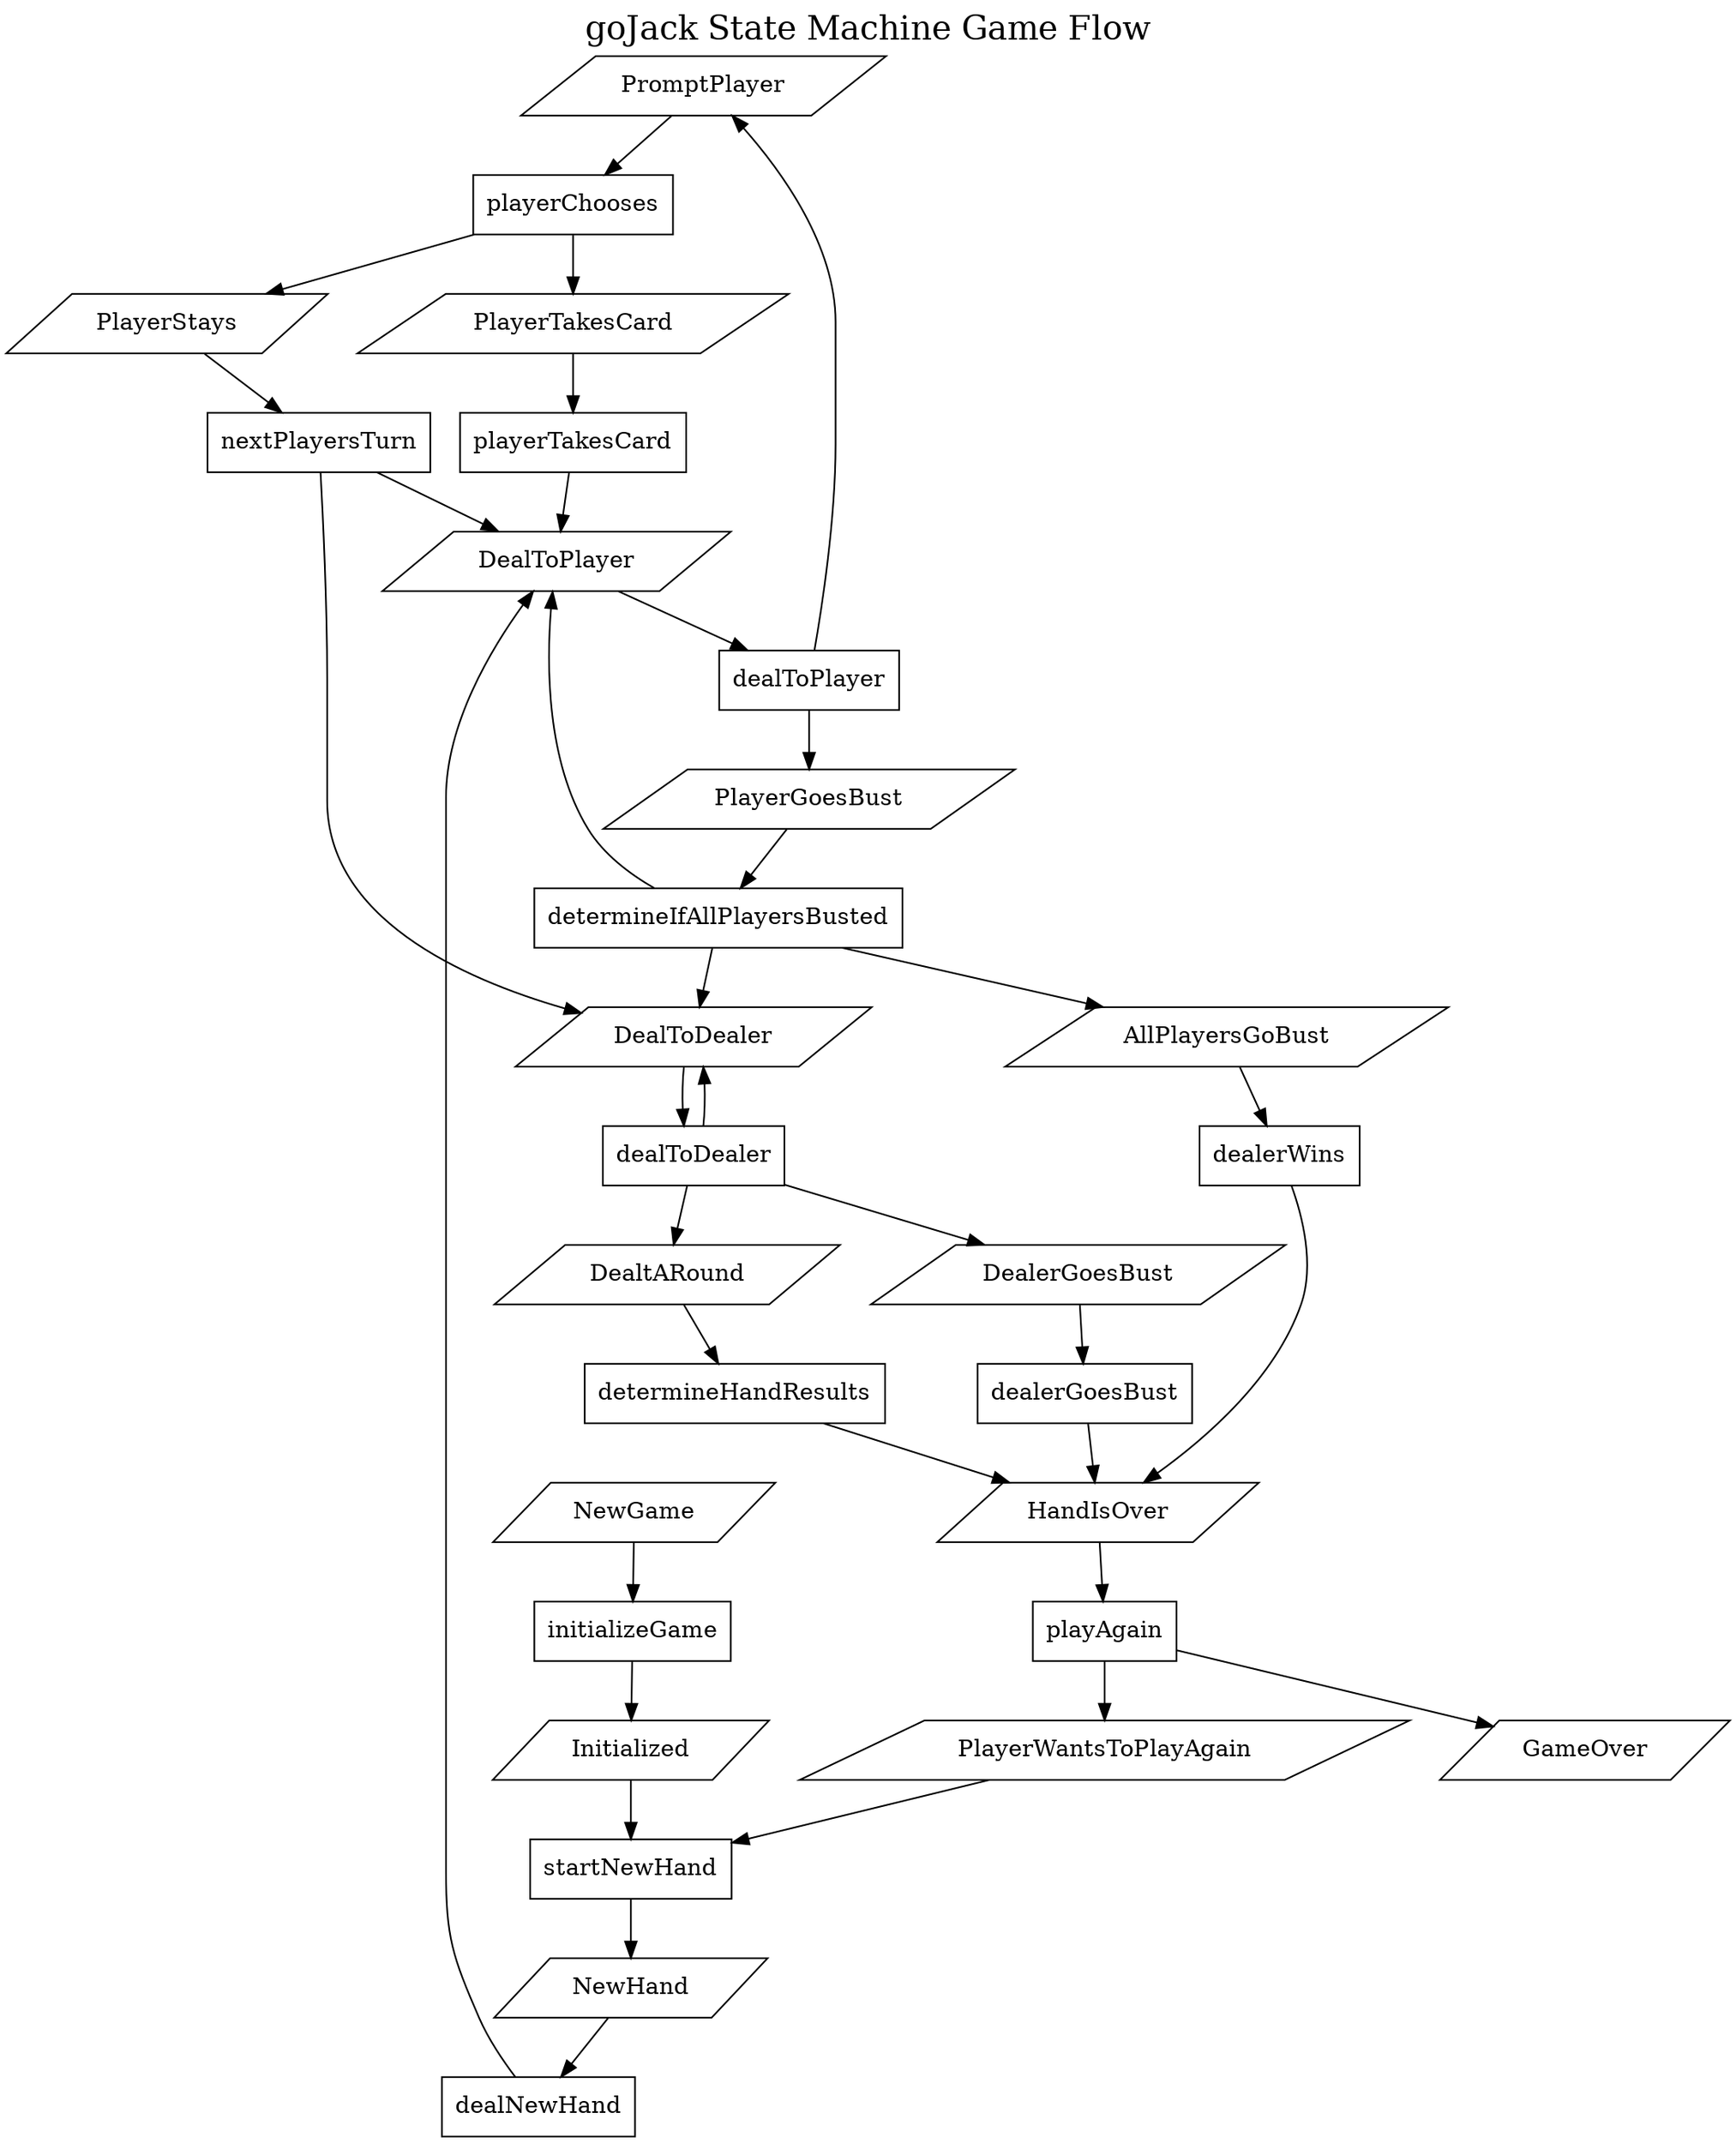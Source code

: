 
#
# This file is created through the execution of graph-game
# do not edit this file.
#
# Copyright (c) Matthew Peters, 2023
#
digraph {
    labelloc=t
    fontsize=20
    label="goJack State Machine Game Flow"
    rankdir="TB"
    PromptPlayer [shape="parallelogram"]
    PlayerWantsToPlayAgain [shape="parallelogram"]
    PlayerTakesCard [shape="parallelogram"]
    PlayerStays [shape="parallelogram"]
    PlayerGoesBust [shape="parallelogram"]
    NewHand [shape="parallelogram"]
    NewGame [shape="parallelogram"]
    Initialized [shape="parallelogram"]
    HandIsOver [shape="parallelogram"]
    GameOver [shape="parallelogram"]
    DealtARound [shape="parallelogram"]
    DealerGoesBust [shape="parallelogram"]
    DealToPlayer [shape="parallelogram"]
    DealToDealer [shape="parallelogram"]
    AllPlayersGoBust [shape="parallelogram"]

    playAgain [shape="box"]
    determineHandResults [shape="box"]
    dealerWins [shape="box"]
    dealerGoesBust [shape="box"]
    determineIfAllPlayersBusted [shape="box"]
    dealToDealer [shape="box"]
    nextPlayersTurn [shape="box"]
    playerTakesCard [shape="box"]
    playerChooses [shape="box"]
    dealToPlayer [shape="box"]
    dealNewHand [shape="box"]
    startNewHand [shape="box"]
    initializeGame [shape="box"]

    { HandIsOver } -> playAgain -> { PlayerWantsToPlayAgain GameOver }
    { DealtARound } -> determineHandResults -> { HandIsOver }
    { AllPlayersGoBust } -> dealerWins -> { HandIsOver }
    { DealerGoesBust } -> dealerGoesBust -> { HandIsOver }
    { PlayerGoesBust } -> determineIfAllPlayersBusted -> { DealToPlayer DealToDealer AllPlayersGoBust }
    { DealToDealer } -> dealToDealer -> { DealToDealer DealtARound DealerGoesBust }
    { PlayerStays } -> nextPlayersTurn -> { DealToPlayer DealToDealer }
    { PlayerTakesCard } -> playerTakesCard -> { DealToPlayer }
    { PromptPlayer } -> playerChooses -> { PlayerTakesCard PlayerStays }
    { DealToPlayer } -> dealToPlayer -> { PlayerGoesBust PromptPlayer }
    { NewHand } -> dealNewHand -> { DealToPlayer }
    { Initialized PlayerWantsToPlayAgain } -> startNewHand -> { NewHand }
    { NewGame } -> initializeGame -> { Initialized }
}
